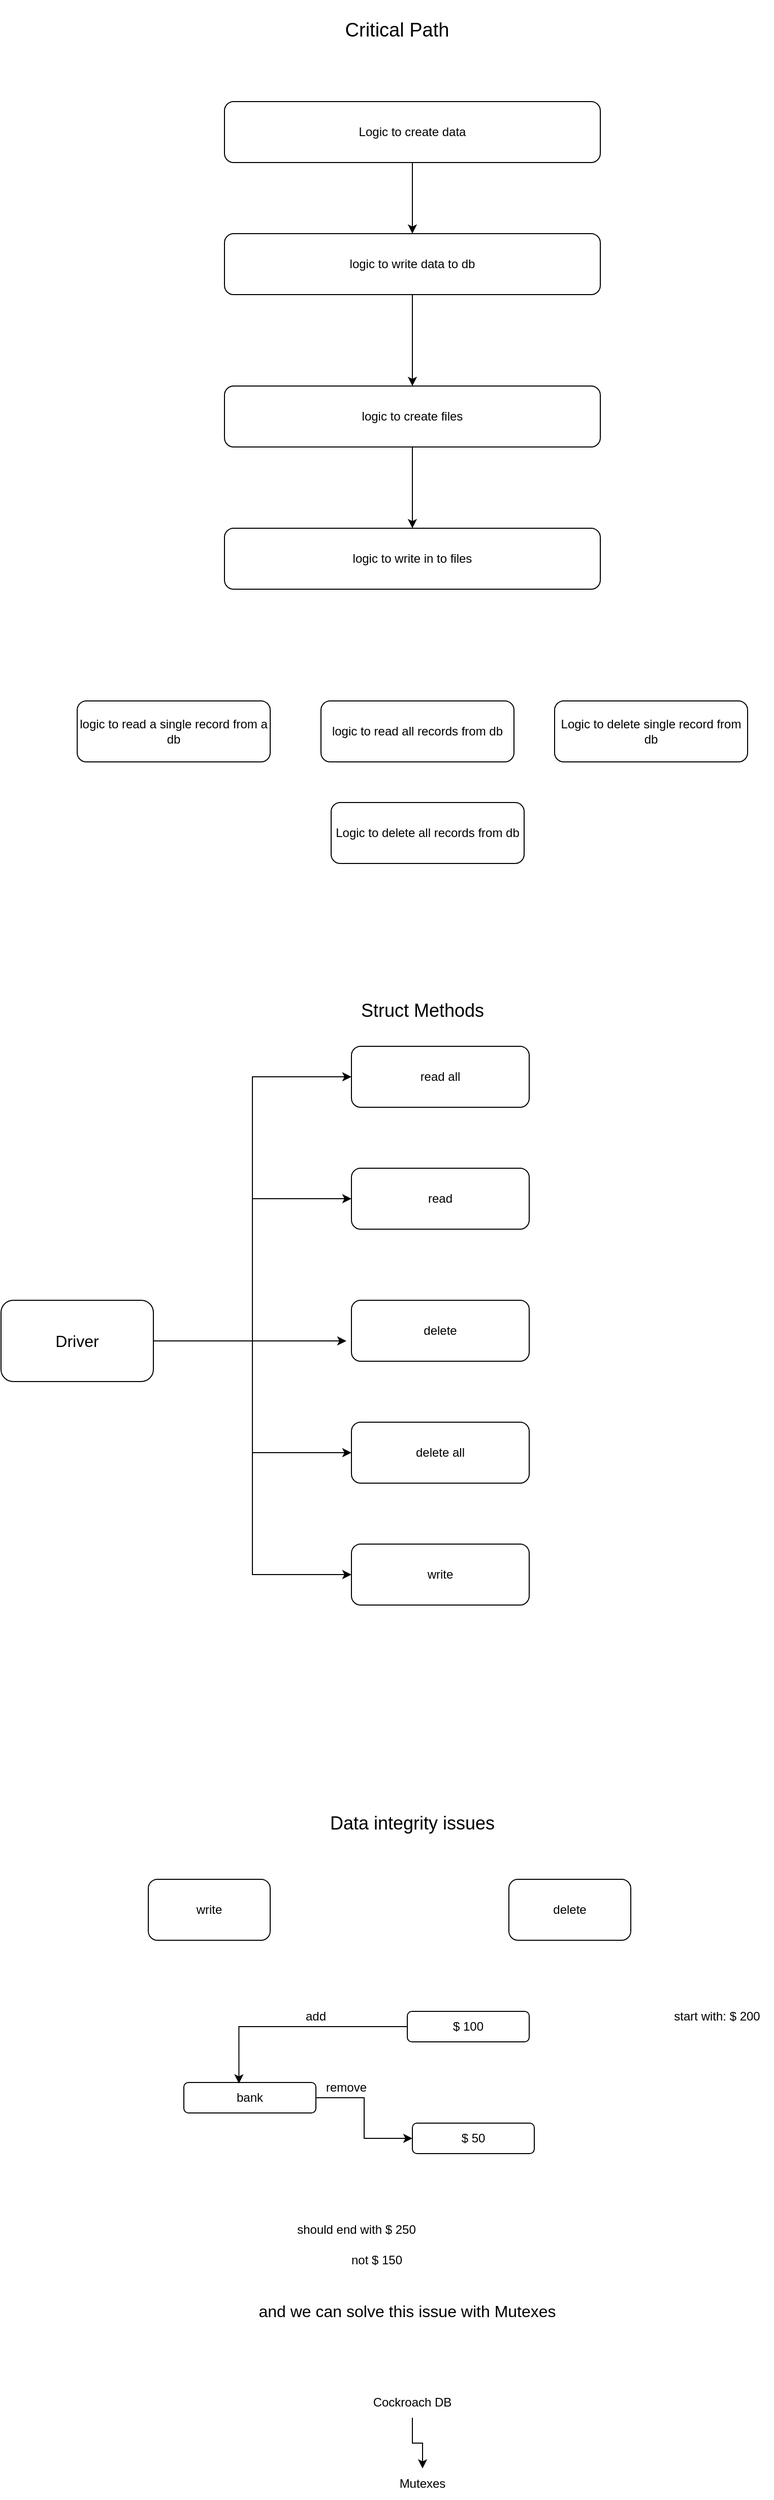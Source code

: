 <mxfile version="21.6.5" type="github">
  <diagram name="Page-1" id="_EP-o7LEdJ9yTt6QGNqi">
    <mxGraphModel dx="1434" dy="756" grid="1" gridSize="10" guides="1" tooltips="1" connect="1" arrows="1" fold="1" page="1" pageScale="1" pageWidth="850" pageHeight="1100" math="0" shadow="0">
      <root>
        <mxCell id="0" />
        <mxCell id="1" parent="0" />
        <mxCell id="zbUHjPBKpN-TXQ9jwtOC-1" value="Critical Path" style="text;html=1;strokeColor=none;fillColor=none;align=center;verticalAlign=middle;whiteSpace=wrap;rounded=0;fontSize=19;" vertex="1" parent="1">
          <mxGeometry x="320" y="70" width="180" height="60" as="geometry" />
        </mxCell>
        <mxCell id="zbUHjPBKpN-TXQ9jwtOC-6" style="edgeStyle=orthogonalEdgeStyle;rounded=0;orthogonalLoop=1;jettySize=auto;html=1;" edge="1" parent="1" source="zbUHjPBKpN-TXQ9jwtOC-2" target="zbUHjPBKpN-TXQ9jwtOC-3">
          <mxGeometry relative="1" as="geometry" />
        </mxCell>
        <mxCell id="zbUHjPBKpN-TXQ9jwtOC-2" value="Logic to create data" style="rounded=1;whiteSpace=wrap;html=1;" vertex="1" parent="1">
          <mxGeometry x="240" y="170" width="370" height="60" as="geometry" />
        </mxCell>
        <mxCell id="zbUHjPBKpN-TXQ9jwtOC-7" style="edgeStyle=orthogonalEdgeStyle;rounded=0;orthogonalLoop=1;jettySize=auto;html=1;entryX=0.5;entryY=0;entryDx=0;entryDy=0;" edge="1" parent="1" source="zbUHjPBKpN-TXQ9jwtOC-3" target="zbUHjPBKpN-TXQ9jwtOC-4">
          <mxGeometry relative="1" as="geometry" />
        </mxCell>
        <mxCell id="zbUHjPBKpN-TXQ9jwtOC-3" value="logic to write data to db" style="rounded=1;whiteSpace=wrap;html=1;" vertex="1" parent="1">
          <mxGeometry x="240" y="300" width="370" height="60" as="geometry" />
        </mxCell>
        <mxCell id="zbUHjPBKpN-TXQ9jwtOC-8" style="edgeStyle=orthogonalEdgeStyle;rounded=0;orthogonalLoop=1;jettySize=auto;html=1;" edge="1" parent="1" source="zbUHjPBKpN-TXQ9jwtOC-4" target="zbUHjPBKpN-TXQ9jwtOC-5">
          <mxGeometry relative="1" as="geometry" />
        </mxCell>
        <mxCell id="zbUHjPBKpN-TXQ9jwtOC-4" value="logic to create files" style="rounded=1;whiteSpace=wrap;html=1;" vertex="1" parent="1">
          <mxGeometry x="240" y="450" width="370" height="60" as="geometry" />
        </mxCell>
        <mxCell id="zbUHjPBKpN-TXQ9jwtOC-5" value="logic to write in to files" style="rounded=1;whiteSpace=wrap;html=1;" vertex="1" parent="1">
          <mxGeometry x="240" y="590" width="370" height="60" as="geometry" />
        </mxCell>
        <mxCell id="zbUHjPBKpN-TXQ9jwtOC-9" value="logic to read a single record from a db" style="rounded=1;whiteSpace=wrap;html=1;" vertex="1" parent="1">
          <mxGeometry x="95" y="760" width="190" height="60" as="geometry" />
        </mxCell>
        <mxCell id="zbUHjPBKpN-TXQ9jwtOC-10" value="logic to read all records from db" style="rounded=1;whiteSpace=wrap;html=1;" vertex="1" parent="1">
          <mxGeometry x="335" y="760" width="190" height="60" as="geometry" />
        </mxCell>
        <mxCell id="zbUHjPBKpN-TXQ9jwtOC-11" value="Logic to delete single record from db" style="rounded=1;whiteSpace=wrap;html=1;" vertex="1" parent="1">
          <mxGeometry x="565" y="760" width="190" height="60" as="geometry" />
        </mxCell>
        <mxCell id="zbUHjPBKpN-TXQ9jwtOC-12" value="Logic to delete all records from db" style="rounded=1;whiteSpace=wrap;html=1;" vertex="1" parent="1">
          <mxGeometry x="345" y="860" width="190" height="60" as="geometry" />
        </mxCell>
        <mxCell id="zbUHjPBKpN-TXQ9jwtOC-13" value="Struct Methods" style="text;html=1;strokeColor=none;fillColor=none;align=center;verticalAlign=middle;whiteSpace=wrap;rounded=0;fontSize=18;" vertex="1" parent="1">
          <mxGeometry x="340" y="1050" width="190" height="30" as="geometry" />
        </mxCell>
        <mxCell id="zbUHjPBKpN-TXQ9jwtOC-14" value="read all" style="rounded=1;whiteSpace=wrap;html=1;" vertex="1" parent="1">
          <mxGeometry x="365" y="1100" width="175" height="60" as="geometry" />
        </mxCell>
        <mxCell id="zbUHjPBKpN-TXQ9jwtOC-15" value="read" style="rounded=1;whiteSpace=wrap;html=1;" vertex="1" parent="1">
          <mxGeometry x="365" y="1220" width="175" height="60" as="geometry" />
        </mxCell>
        <mxCell id="zbUHjPBKpN-TXQ9jwtOC-16" value="delete" style="rounded=1;whiteSpace=wrap;html=1;" vertex="1" parent="1">
          <mxGeometry x="365" y="1350" width="175" height="60" as="geometry" />
        </mxCell>
        <mxCell id="zbUHjPBKpN-TXQ9jwtOC-17" value="delete all" style="rounded=1;whiteSpace=wrap;html=1;" vertex="1" parent="1">
          <mxGeometry x="365" y="1470" width="175" height="60" as="geometry" />
        </mxCell>
        <mxCell id="zbUHjPBKpN-TXQ9jwtOC-18" value="write" style="rounded=1;whiteSpace=wrap;html=1;" vertex="1" parent="1">
          <mxGeometry x="365" y="1590" width="175" height="60" as="geometry" />
        </mxCell>
        <mxCell id="zbUHjPBKpN-TXQ9jwtOC-20" style="edgeStyle=orthogonalEdgeStyle;rounded=0;orthogonalLoop=1;jettySize=auto;html=1;entryX=0;entryY=0.5;entryDx=0;entryDy=0;" edge="1" parent="1" source="zbUHjPBKpN-TXQ9jwtOC-19" target="zbUHjPBKpN-TXQ9jwtOC-14">
          <mxGeometry relative="1" as="geometry" />
        </mxCell>
        <mxCell id="zbUHjPBKpN-TXQ9jwtOC-21" style="edgeStyle=orthogonalEdgeStyle;rounded=0;orthogonalLoop=1;jettySize=auto;html=1;" edge="1" parent="1" source="zbUHjPBKpN-TXQ9jwtOC-19">
          <mxGeometry relative="1" as="geometry">
            <mxPoint x="360" y="1390" as="targetPoint" />
          </mxGeometry>
        </mxCell>
        <mxCell id="zbUHjPBKpN-TXQ9jwtOC-22" style="edgeStyle=orthogonalEdgeStyle;rounded=0;orthogonalLoop=1;jettySize=auto;html=1;entryX=0;entryY=0.5;entryDx=0;entryDy=0;" edge="1" parent="1" source="zbUHjPBKpN-TXQ9jwtOC-19" target="zbUHjPBKpN-TXQ9jwtOC-15">
          <mxGeometry relative="1" as="geometry" />
        </mxCell>
        <mxCell id="zbUHjPBKpN-TXQ9jwtOC-23" style="edgeStyle=orthogonalEdgeStyle;rounded=0;orthogonalLoop=1;jettySize=auto;html=1;entryX=0;entryY=0.5;entryDx=0;entryDy=0;" edge="1" parent="1" source="zbUHjPBKpN-TXQ9jwtOC-19" target="zbUHjPBKpN-TXQ9jwtOC-17">
          <mxGeometry relative="1" as="geometry" />
        </mxCell>
        <mxCell id="zbUHjPBKpN-TXQ9jwtOC-24" style="edgeStyle=orthogonalEdgeStyle;rounded=0;orthogonalLoop=1;jettySize=auto;html=1;entryX=0;entryY=0.5;entryDx=0;entryDy=0;" edge="1" parent="1" source="zbUHjPBKpN-TXQ9jwtOC-19" target="zbUHjPBKpN-TXQ9jwtOC-18">
          <mxGeometry relative="1" as="geometry" />
        </mxCell>
        <mxCell id="zbUHjPBKpN-TXQ9jwtOC-19" value="&lt;font style=&quot;font-size: 16px;&quot;&gt;Driver&lt;/font&gt;" style="rounded=1;whiteSpace=wrap;html=1;" vertex="1" parent="1">
          <mxGeometry x="20" y="1350" width="150" height="80" as="geometry" />
        </mxCell>
        <mxCell id="zbUHjPBKpN-TXQ9jwtOC-25" value="Data integrity issues" style="text;html=1;strokeColor=none;fillColor=none;align=center;verticalAlign=middle;whiteSpace=wrap;rounded=0;fontSize=18;" vertex="1" parent="1">
          <mxGeometry x="330" y="1850" width="190" height="30" as="geometry" />
        </mxCell>
        <mxCell id="zbUHjPBKpN-TXQ9jwtOC-26" value="write" style="rounded=1;whiteSpace=wrap;html=1;" vertex="1" parent="1">
          <mxGeometry x="165" y="1920" width="120" height="60" as="geometry" />
        </mxCell>
        <mxCell id="zbUHjPBKpN-TXQ9jwtOC-27" value="delete" style="rounded=1;whiteSpace=wrap;html=1;" vertex="1" parent="1">
          <mxGeometry x="520" y="1920" width="120" height="60" as="geometry" />
        </mxCell>
        <mxCell id="zbUHjPBKpN-TXQ9jwtOC-33" style="edgeStyle=orthogonalEdgeStyle;rounded=0;orthogonalLoop=1;jettySize=auto;html=1;entryX=0;entryY=0.5;entryDx=0;entryDy=0;" edge="1" parent="1" source="zbUHjPBKpN-TXQ9jwtOC-28" target="zbUHjPBKpN-TXQ9jwtOC-30">
          <mxGeometry relative="1" as="geometry" />
        </mxCell>
        <mxCell id="zbUHjPBKpN-TXQ9jwtOC-28" value="bank" style="rounded=1;whiteSpace=wrap;html=1;" vertex="1" parent="1">
          <mxGeometry x="200" y="2120" width="130" height="30" as="geometry" />
        </mxCell>
        <mxCell id="zbUHjPBKpN-TXQ9jwtOC-31" style="edgeStyle=orthogonalEdgeStyle;rounded=0;orthogonalLoop=1;jettySize=auto;html=1;entryX=0.417;entryY=0.033;entryDx=0;entryDy=0;entryPerimeter=0;" edge="1" parent="1" source="zbUHjPBKpN-TXQ9jwtOC-29" target="zbUHjPBKpN-TXQ9jwtOC-28">
          <mxGeometry relative="1" as="geometry" />
        </mxCell>
        <mxCell id="zbUHjPBKpN-TXQ9jwtOC-29" value="$ 100" style="rounded=1;whiteSpace=wrap;html=1;" vertex="1" parent="1">
          <mxGeometry x="420" y="2050" width="120" height="30" as="geometry" />
        </mxCell>
        <mxCell id="zbUHjPBKpN-TXQ9jwtOC-30" value="$ 50" style="rounded=1;whiteSpace=wrap;html=1;" vertex="1" parent="1">
          <mxGeometry x="425" y="2160" width="120" height="30" as="geometry" />
        </mxCell>
        <mxCell id="zbUHjPBKpN-TXQ9jwtOC-32" value="add" style="text;html=1;strokeColor=none;fillColor=none;align=center;verticalAlign=middle;whiteSpace=wrap;rounded=0;" vertex="1" parent="1">
          <mxGeometry x="300" y="2040" width="60" height="30" as="geometry" />
        </mxCell>
        <mxCell id="zbUHjPBKpN-TXQ9jwtOC-34" value="remove" style="text;html=1;strokeColor=none;fillColor=none;align=center;verticalAlign=middle;whiteSpace=wrap;rounded=0;" vertex="1" parent="1">
          <mxGeometry x="330" y="2110" width="60" height="30" as="geometry" />
        </mxCell>
        <mxCell id="zbUHjPBKpN-TXQ9jwtOC-35" value="start with: $ 200" style="text;html=1;strokeColor=none;fillColor=none;align=center;verticalAlign=middle;whiteSpace=wrap;rounded=0;" vertex="1" parent="1">
          <mxGeometry x="670" y="2040" width="110" height="30" as="geometry" />
        </mxCell>
        <mxCell id="zbUHjPBKpN-TXQ9jwtOC-36" value="should end with $ 250" style="text;html=1;strokeColor=none;fillColor=none;align=center;verticalAlign=middle;whiteSpace=wrap;rounded=0;" vertex="1" parent="1">
          <mxGeometry x="200" y="2250" width="340" height="30" as="geometry" />
        </mxCell>
        <mxCell id="zbUHjPBKpN-TXQ9jwtOC-37" value="not $ 150" style="text;html=1;strokeColor=none;fillColor=none;align=center;verticalAlign=middle;whiteSpace=wrap;rounded=0;" vertex="1" parent="1">
          <mxGeometry x="220" y="2280" width="340" height="30" as="geometry" />
        </mxCell>
        <mxCell id="zbUHjPBKpN-TXQ9jwtOC-38" value="and we can solve this issue with Mutexes" style="text;html=1;strokeColor=none;fillColor=none;align=center;verticalAlign=middle;whiteSpace=wrap;rounded=0;fontSize=16;" vertex="1" parent="1">
          <mxGeometry x="260" y="2330" width="320" height="30" as="geometry" />
        </mxCell>
        <mxCell id="zbUHjPBKpN-TXQ9jwtOC-41" style="edgeStyle=orthogonalEdgeStyle;rounded=0;orthogonalLoop=1;jettySize=auto;html=1;" edge="1" parent="1" source="zbUHjPBKpN-TXQ9jwtOC-39" target="zbUHjPBKpN-TXQ9jwtOC-40">
          <mxGeometry relative="1" as="geometry" />
        </mxCell>
        <mxCell id="zbUHjPBKpN-TXQ9jwtOC-39" value="Cockroach DB" style="text;html=1;strokeColor=none;fillColor=none;align=center;verticalAlign=middle;whiteSpace=wrap;rounded=0;" vertex="1" parent="1">
          <mxGeometry x="255" y="2420" width="340" height="30" as="geometry" />
        </mxCell>
        <mxCell id="zbUHjPBKpN-TXQ9jwtOC-40" value="Mutexes" style="text;html=1;strokeColor=none;fillColor=none;align=center;verticalAlign=middle;whiteSpace=wrap;rounded=0;" vertex="1" parent="1">
          <mxGeometry x="265" y="2500" width="340" height="30" as="geometry" />
        </mxCell>
      </root>
    </mxGraphModel>
  </diagram>
</mxfile>
